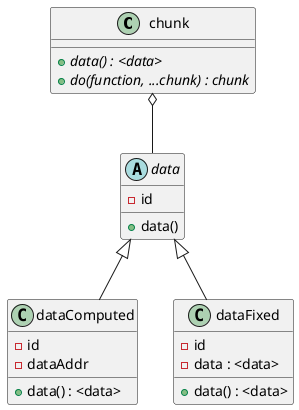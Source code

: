 @startuml

class chunk {
        {abstract} +data() : <data>
        {abstract} +do(function, ...chunk) : chunk
}

abstract class data {
	-id
        +data()
}

class dataComputed {
	-id
	-dataAddr
        +data() : <data>
}

class dataFixed {
	-id
	-data : <data>
        +data() : <data>
}

chunk o-- data
data <|-- dataFixed
data <|-- dataComputed

@enduml
